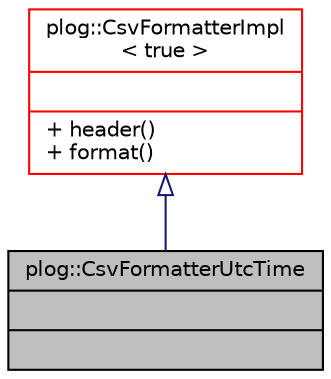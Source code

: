 digraph "plog::CsvFormatterUtcTime"
{
 // LATEX_PDF_SIZE
  bgcolor="transparent";
  edge [fontname="Helvetica",fontsize="10",labelfontname="Helvetica",labelfontsize="10"];
  node [fontname="Helvetica",fontsize="10",shape=record];
  Node1 [label="{plog::CsvFormatterUtcTime\n||}",height=0.2,width=0.4,color="black", fillcolor="grey75", style="filled", fontcolor="black",tooltip=" "];
  Node2 -> Node1 [dir="back",color="midnightblue",fontsize="10",style="solid",arrowtail="onormal",fontname="Helvetica"];
  Node2 [label="{plog::CsvFormatterImpl\l\< true \>\n||+ header()\l+ format()\l}",height=0.2,width=0.4,color="red",URL="$classplog_1_1_csv_formatter_impl.html",tooltip=" "];
}
